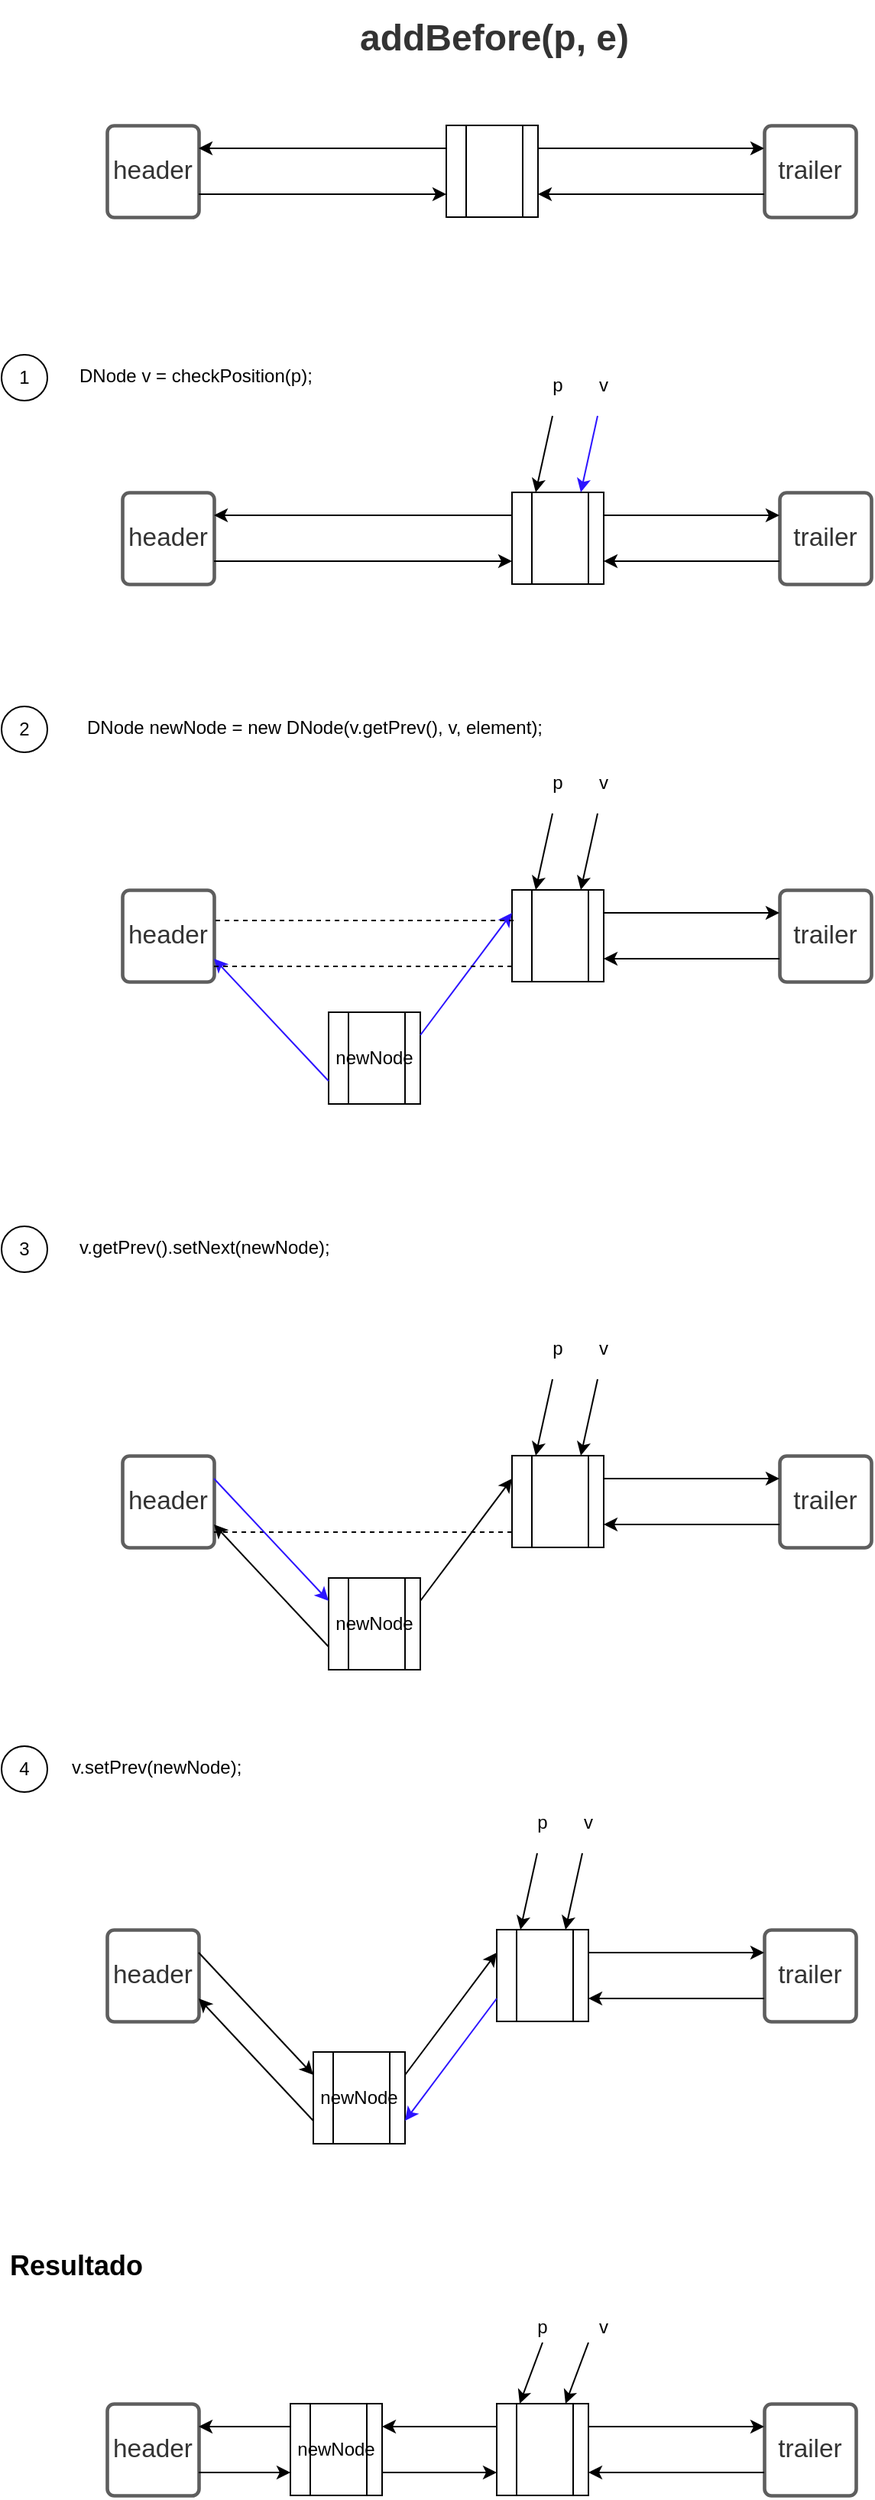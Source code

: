 <mxfile version="14.4.5" type="device"><diagram id="CVX-wCLICZdmVjUqga3J" name="Page-1"><mxGraphModel dx="923" dy="402" grid="1" gridSize="10" guides="1" tooltips="1" connect="1" arrows="1" fold="1" page="1" pageScale="1" pageWidth="827" pageHeight="1169" math="0" shadow="0"><root><mxCell id="0"/><mxCell id="1" parent="0"/><mxCell id="yHzBccCVLQckOh9yCgWu-2" value="" style="rounded=0;whiteSpace=wrap;html=1;" vertex="1" parent="1"><mxGeometry x="420" y="170" width="60" height="60" as="geometry"/></mxCell><UserObject label="header" lucidchartObjectId="ZxVkC_XfsjBX" id="yHzBccCVLQckOh9yCgWu-3"><mxCell style="html=1;overflow=block;blockSpacing=1;whiteSpace=wrap;;whiteSpace=wrap;fontSize=16.7;fontColor=#333333;spacing=3.8;strokeColor=#5e5e5e;strokeOpacity=100;rounded=1;absoluteArcSize=1;arcSize=9;strokeWidth=2.3;" vertex="1" parent="1"><mxGeometry x="198" y="170" width="60" height="60" as="geometry"/></mxCell></UserObject><UserObject label="trailer" lucidchartObjectId="6xVkDWmJamhK" id="yHzBccCVLQckOh9yCgWu-4"><mxCell style="html=1;overflow=block;blockSpacing=1;whiteSpace=wrap;;whiteSpace=wrap;fontSize=16.7;fontColor=#333333;spacing=3.8;strokeColor=#5e5e5e;strokeOpacity=100;rounded=1;absoluteArcSize=1;arcSize=9;strokeWidth=2.3;" vertex="1" parent="1"><mxGeometry x="628" y="170" width="60" height="60" as="geometry"/></mxCell></UserObject><UserObject label="&lt;b&gt;&lt;font style=&quot;font-size: 24px&quot;&gt;addBefore(p, e)&lt;/font&gt;&lt;/b&gt;" lucidchartObjectId="AzVkNdaS50hK" id="yHzBccCVLQckOh9yCgWu-5"><mxCell style="html=1;overflow=block;blockSpacing=1;whiteSpace=wrap;;whiteSpace=wrap;fontSize=16.7;fontColor=#333333;spacing=3.8;strokeOpacity=0;fillOpacity=0;rounded=1;absoluteArcSize=1;arcSize=9;fillColor=#ffffff;strokeWidth=2.3;" vertex="1" parent="1"><mxGeometry x="343" y="90" width="217" height="45" as="geometry"/></mxCell></UserObject><mxCell id="yHzBccCVLQckOh9yCgWu-6" value="" style="endArrow=none;html=1;entryX=0.25;entryY=0;entryDx=0;entryDy=0;exitX=0.25;exitY=1;exitDx=0;exitDy=0;" edge="1" parent="1"><mxGeometry width="50" height="50" relative="1" as="geometry"><mxPoint x="433" y="230" as="sourcePoint"/><mxPoint x="433" y="170" as="targetPoint"/></mxGeometry></mxCell><mxCell id="yHzBccCVLQckOh9yCgWu-7" value="" style="endArrow=classic;html=1;exitX=0;exitY=0.25;exitDx=0;exitDy=0;entryX=1;entryY=0.25;entryDx=0;entryDy=0;" edge="1" parent="1" source="yHzBccCVLQckOh9yCgWu-2" target="yHzBccCVLQckOh9yCgWu-3"><mxGeometry width="50" height="50" relative="1" as="geometry"><mxPoint x="418" y="215" as="sourcePoint"/><mxPoint x="263" y="185" as="targetPoint"/></mxGeometry></mxCell><mxCell id="yHzBccCVLQckOh9yCgWu-8" value="" style="endArrow=classic;html=1;entryX=0;entryY=0.25;entryDx=0;entryDy=0;exitX=1;exitY=0.25;exitDx=0;exitDy=0;" edge="1" parent="1" source="yHzBccCVLQckOh9yCgWu-2" target="yHzBccCVLQckOh9yCgWu-4"><mxGeometry width="50" height="50" relative="1" as="geometry"><mxPoint x="478" y="215" as="sourcePoint"/><mxPoint x="268" y="225" as="targetPoint"/></mxGeometry></mxCell><mxCell id="yHzBccCVLQckOh9yCgWu-9" value="" style="endArrow=none;html=1;entryX=0.25;entryY=0;entryDx=0;entryDy=0;exitX=0.25;exitY=1;exitDx=0;exitDy=0;" edge="1" parent="1"><mxGeometry width="50" height="50" relative="1" as="geometry"><mxPoint x="470" y="230" as="sourcePoint"/><mxPoint x="470" y="170" as="targetPoint"/></mxGeometry></mxCell><mxCell id="yHzBccCVLQckOh9yCgWu-10" value="" style="rounded=0;whiteSpace=wrap;html=1;" vertex="1" parent="1"><mxGeometry x="318" y="1660" width="60" height="60" as="geometry"/></mxCell><mxCell id="yHzBccCVLQckOh9yCgWu-11" value="" style="endArrow=none;html=1;entryX=0.25;entryY=0;entryDx=0;entryDy=0;exitX=0.25;exitY=1;exitDx=0;exitDy=0;" edge="1" parent="1"><mxGeometry width="50" height="50" relative="1" as="geometry"><mxPoint x="331" y="1720" as="sourcePoint"/><mxPoint x="331" y="1660" as="targetPoint"/></mxGeometry></mxCell><mxCell id="yHzBccCVLQckOh9yCgWu-12" value="" style="endArrow=none;html=1;entryX=0.25;entryY=0;entryDx=0;entryDy=0;exitX=0.25;exitY=1;exitDx=0;exitDy=0;" edge="1" parent="1"><mxGeometry width="50" height="50" relative="1" as="geometry"><mxPoint x="368" y="1720" as="sourcePoint"/><mxPoint x="368" y="1660" as="targetPoint"/></mxGeometry></mxCell><mxCell id="yHzBccCVLQckOh9yCgWu-13" value="" style="endArrow=classic;html=1;exitX=1;exitY=0.75;exitDx=0;exitDy=0;entryX=0;entryY=0.75;entryDx=0;entryDy=0;" edge="1" parent="1" source="yHzBccCVLQckOh9yCgWu-3" target="yHzBccCVLQckOh9yCgWu-2"><mxGeometry width="50" height="50" relative="1" as="geometry"><mxPoint x="408" y="300" as="sourcePoint"/><mxPoint x="458" y="250" as="targetPoint"/></mxGeometry></mxCell><mxCell id="yHzBccCVLQckOh9yCgWu-14" value="" style="endArrow=classic;html=1;exitX=0;exitY=0.75;exitDx=0;exitDy=0;entryX=1;entryY=0.75;entryDx=0;entryDy=0;" edge="1" parent="1" source="yHzBccCVLQckOh9yCgWu-4" target="yHzBccCVLQckOh9yCgWu-2"><mxGeometry width="50" height="50" relative="1" as="geometry"><mxPoint x="498" y="270" as="sourcePoint"/><mxPoint x="658" y="270" as="targetPoint"/></mxGeometry></mxCell><mxCell id="yHzBccCVLQckOh9yCgWu-15" value="newNode" style="text;html=1;strokeColor=none;fillColor=none;align=center;verticalAlign=middle;whiteSpace=wrap;rounded=0;" vertex="1" parent="1"><mxGeometry x="328" y="1680" width="40" height="20" as="geometry"/></mxCell><mxCell id="yHzBccCVLQckOh9yCgWu-16" value="" style="rounded=0;whiteSpace=wrap;html=1;" vertex="1" parent="1"><mxGeometry x="453" y="1660" width="60" height="60" as="geometry"/></mxCell><UserObject label="header" lucidchartObjectId="ZxVkC_XfsjBX" id="yHzBccCVLQckOh9yCgWu-17"><mxCell style="html=1;overflow=block;blockSpacing=1;whiteSpace=wrap;;whiteSpace=wrap;fontSize=16.7;fontColor=#333333;spacing=3.8;strokeColor=#5e5e5e;strokeOpacity=100;rounded=1;absoluteArcSize=1;arcSize=9;strokeWidth=2.3;" vertex="1" parent="1"><mxGeometry x="198" y="1660" width="60" height="60" as="geometry"/></mxCell></UserObject><UserObject label="trailer" lucidchartObjectId="6xVkDWmJamhK" id="yHzBccCVLQckOh9yCgWu-18"><mxCell style="html=1;overflow=block;blockSpacing=1;whiteSpace=wrap;;whiteSpace=wrap;fontSize=16.7;fontColor=#333333;spacing=3.8;strokeColor=#5e5e5e;strokeOpacity=100;rounded=1;absoluteArcSize=1;arcSize=9;strokeWidth=2.3;" vertex="1" parent="1"><mxGeometry x="628" y="1660" width="60" height="60" as="geometry"/></mxCell></UserObject><mxCell id="yHzBccCVLQckOh9yCgWu-19" value="" style="endArrow=none;html=1;entryX=0.25;entryY=0;entryDx=0;entryDy=0;exitX=0.25;exitY=1;exitDx=0;exitDy=0;" edge="1" parent="1"><mxGeometry width="50" height="50" relative="1" as="geometry"><mxPoint x="466" y="1720" as="sourcePoint"/><mxPoint x="466" y="1660" as="targetPoint"/></mxGeometry></mxCell><mxCell id="yHzBccCVLQckOh9yCgWu-20" value="" style="endArrow=classic;html=1;exitX=0;exitY=0.25;exitDx=0;exitDy=0;entryX=1;entryY=0.25;entryDx=0;entryDy=0;" edge="1" parent="1" source="yHzBccCVLQckOh9yCgWu-16" target="yHzBccCVLQckOh9yCgWu-10"><mxGeometry width="50" height="50" relative="1" as="geometry"><mxPoint x="418" y="1705" as="sourcePoint"/><mxPoint x="263" y="1675" as="targetPoint"/></mxGeometry></mxCell><mxCell id="yHzBccCVLQckOh9yCgWu-21" value="" style="endArrow=classic;html=1;entryX=0;entryY=0.25;entryDx=0;entryDy=0;exitX=1;exitY=0.25;exitDx=0;exitDy=0;" edge="1" parent="1" source="yHzBccCVLQckOh9yCgWu-16" target="yHzBccCVLQckOh9yCgWu-18"><mxGeometry width="50" height="50" relative="1" as="geometry"><mxPoint x="478" y="1705" as="sourcePoint"/><mxPoint x="268" y="1715" as="targetPoint"/></mxGeometry></mxCell><mxCell id="yHzBccCVLQckOh9yCgWu-22" value="" style="endArrow=none;html=1;entryX=0.25;entryY=0;entryDx=0;entryDy=0;exitX=0.25;exitY=1;exitDx=0;exitDy=0;" edge="1" parent="1"><mxGeometry width="50" height="50" relative="1" as="geometry"><mxPoint x="503" y="1720" as="sourcePoint"/><mxPoint x="503" y="1660" as="targetPoint"/></mxGeometry></mxCell><mxCell id="yHzBccCVLQckOh9yCgWu-23" value="" style="endArrow=classic;html=1;exitX=1;exitY=0.75;exitDx=0;exitDy=0;entryX=0;entryY=0.75;entryDx=0;entryDy=0;" edge="1" parent="1" source="yHzBccCVLQckOh9yCgWu-17" target="yHzBccCVLQckOh9yCgWu-10"><mxGeometry width="50" height="50" relative="1" as="geometry"><mxPoint x="408" y="1790" as="sourcePoint"/><mxPoint x="458" y="1740" as="targetPoint"/></mxGeometry></mxCell><mxCell id="yHzBccCVLQckOh9yCgWu-24" value="" style="endArrow=classic;html=1;exitX=0;exitY=0.75;exitDx=0;exitDy=0;entryX=1;entryY=0.75;entryDx=0;entryDy=0;" edge="1" parent="1" source="yHzBccCVLQckOh9yCgWu-18" target="yHzBccCVLQckOh9yCgWu-16"><mxGeometry width="50" height="50" relative="1" as="geometry"><mxPoint x="498" y="1760" as="sourcePoint"/><mxPoint x="658" y="1760" as="targetPoint"/></mxGeometry></mxCell><mxCell id="yHzBccCVLQckOh9yCgWu-25" value="" style="endArrow=classic;html=1;exitX=0;exitY=0.25;exitDx=0;exitDy=0;entryX=1;entryY=0.25;entryDx=0;entryDy=0;" edge="1" parent="1" source="yHzBccCVLQckOh9yCgWu-10" target="yHzBccCVLQckOh9yCgWu-17"><mxGeometry width="50" height="50" relative="1" as="geometry"><mxPoint x="408" y="1690" as="sourcePoint"/><mxPoint x="458" y="1640" as="targetPoint"/></mxGeometry></mxCell><mxCell id="yHzBccCVLQckOh9yCgWu-26" value="" style="endArrow=classic;html=1;exitX=1;exitY=0.75;exitDx=0;exitDy=0;entryX=0;entryY=0.75;entryDx=0;entryDy=0;" edge="1" parent="1" source="yHzBccCVLQckOh9yCgWu-10" target="yHzBccCVLQckOh9yCgWu-16"><mxGeometry width="50" height="50" relative="1" as="geometry"><mxPoint x="408" y="1690" as="sourcePoint"/><mxPoint x="458" y="1640" as="targetPoint"/></mxGeometry></mxCell><mxCell id="yHzBccCVLQckOh9yCgWu-27" value="" style="endArrow=classic;html=1;entryX=0.5;entryY=0;entryDx=0;entryDy=0;" edge="1" parent="1"><mxGeometry width="50" height="50" relative="1" as="geometry"><mxPoint x="483" y="1620" as="sourcePoint"/><mxPoint x="468" y="1660" as="targetPoint"/></mxGeometry></mxCell><mxCell id="yHzBccCVLQckOh9yCgWu-28" value="p" style="text;html=1;strokeColor=none;fillColor=none;align=center;verticalAlign=middle;whiteSpace=wrap;rounded=0;" vertex="1" parent="1"><mxGeometry x="463" y="1600" width="40" height="20" as="geometry"/></mxCell><mxCell id="yHzBccCVLQckOh9yCgWu-29" value="" style="endArrow=classic;html=1;entryX=0.5;entryY=0;entryDx=0;entryDy=0;" edge="1" parent="1"><mxGeometry width="50" height="50" relative="1" as="geometry"><mxPoint x="513" y="1620" as="sourcePoint"/><mxPoint x="498" y="1660" as="targetPoint"/></mxGeometry></mxCell><mxCell id="yHzBccCVLQckOh9yCgWu-30" value="v" style="text;html=1;strokeColor=none;fillColor=none;align=center;verticalAlign=middle;whiteSpace=wrap;rounded=0;" vertex="1" parent="1"><mxGeometry x="503" y="1600" width="40" height="20" as="geometry"/></mxCell><mxCell id="yHzBccCVLQckOh9yCgWu-31" value="" style="rounded=0;whiteSpace=wrap;html=1;" vertex="1" parent="1"><mxGeometry x="343" y="750" width="60" height="60" as="geometry"/></mxCell><mxCell id="yHzBccCVLQckOh9yCgWu-32" value="" style="endArrow=none;html=1;entryX=0.25;entryY=0;entryDx=0;entryDy=0;exitX=0.25;exitY=1;exitDx=0;exitDy=0;" edge="1" parent="1"><mxGeometry width="50" height="50" relative="1" as="geometry"><mxPoint x="356" y="810" as="sourcePoint"/><mxPoint x="356" y="750" as="targetPoint"/></mxGeometry></mxCell><mxCell id="yHzBccCVLQckOh9yCgWu-33" value="" style="endArrow=none;html=1;entryX=0.25;entryY=0;entryDx=0;entryDy=0;exitX=0.25;exitY=1;exitDx=0;exitDy=0;" edge="1" parent="1"><mxGeometry width="50" height="50" relative="1" as="geometry"><mxPoint x="393" y="810" as="sourcePoint"/><mxPoint x="393" y="750" as="targetPoint"/></mxGeometry></mxCell><mxCell id="yHzBccCVLQckOh9yCgWu-34" value="newNode" style="text;html=1;strokeColor=none;fillColor=none;align=center;verticalAlign=middle;whiteSpace=wrap;rounded=0;" vertex="1" parent="1"><mxGeometry x="353" y="770" width="40" height="20" as="geometry"/></mxCell><mxCell id="yHzBccCVLQckOh9yCgWu-48" value="1" style="ellipse;whiteSpace=wrap;html=1;" vertex="1" parent="1"><mxGeometry x="129" y="320" width="30" height="30" as="geometry"/></mxCell><mxCell id="yHzBccCVLQckOh9yCgWu-49" value="2&lt;span style=&quot;color: rgba(0 , 0 , 0 , 0) ; font-family: monospace ; font-size: 0px&quot;&gt;%3CmxGraphModel%3E%3Croot%3E%3CmxCell%20id%3D%220%22%2F%3E%3CmxCell%20id%3D%221%22%20parent%3D%220%22%2F%3E%3CmxCell%20id%3D%222%22%20value%3D%221%22%20style%3D%22ellipse%3BwhiteSpace%3Dwrap%3Bhtml%3D1%3B%22%20vertex%3D%221%22%20parent%3D%221%22%3E%3CmxGeometry%20x%3D%2270%22%20y%3D%22250%22%20width%3D%2230%22%20height%3D%2230%22%20as%3D%22geometry%22%2F%3E%3C%2FmxCell%3E%3C%2Froot%3E%3C%2FmxGraphModel%3E&lt;/span&gt;" style="ellipse;whiteSpace=wrap;html=1;" vertex="1" parent="1"><mxGeometry x="129" y="550" width="30" height="30" as="geometry"/></mxCell><mxCell id="yHzBccCVLQckOh9yCgWu-50" value="3" style="ellipse;whiteSpace=wrap;html=1;" vertex="1" parent="1"><mxGeometry x="129" y="890" width="30" height="30" as="geometry"/></mxCell><mxCell id="yHzBccCVLQckOh9yCgWu-52" value="DNode&lt;E&gt; v = checkPosition(p);" style="text;whiteSpace=wrap;html=1;" vertex="1" parent="1"><mxGeometry x="177.5" y="320" width="180" height="30" as="geometry"/></mxCell><mxCell id="yHzBccCVLQckOh9yCgWu-53" value="" style="rounded=0;whiteSpace=wrap;html=1;" vertex="1" parent="1"><mxGeometry x="463" y="410" width="60" height="60" as="geometry"/></mxCell><UserObject label="header" lucidchartObjectId="ZxVkC_XfsjBX" id="yHzBccCVLQckOh9yCgWu-54"><mxCell style="html=1;overflow=block;blockSpacing=1;whiteSpace=wrap;;whiteSpace=wrap;fontSize=16.7;fontColor=#333333;spacing=3.8;strokeColor=#5e5e5e;strokeOpacity=100;rounded=1;absoluteArcSize=1;arcSize=9;strokeWidth=2.3;" vertex="1" parent="1"><mxGeometry x="208" y="410" width="60" height="60" as="geometry"/></mxCell></UserObject><UserObject label="trailer" lucidchartObjectId="6xVkDWmJamhK" id="yHzBccCVLQckOh9yCgWu-55"><mxCell style="html=1;overflow=block;blockSpacing=1;whiteSpace=wrap;;whiteSpace=wrap;fontSize=16.7;fontColor=#333333;spacing=3.8;strokeColor=#5e5e5e;strokeOpacity=100;rounded=1;absoluteArcSize=1;arcSize=9;strokeWidth=2.3;" vertex="1" parent="1"><mxGeometry x="638" y="410" width="60" height="60" as="geometry"/></mxCell></UserObject><mxCell id="yHzBccCVLQckOh9yCgWu-56" value="" style="endArrow=none;html=1;entryX=0.25;entryY=0;entryDx=0;entryDy=0;exitX=0.25;exitY=1;exitDx=0;exitDy=0;" edge="1" parent="1"><mxGeometry width="50" height="50" relative="1" as="geometry"><mxPoint x="476" y="470" as="sourcePoint"/><mxPoint x="476" y="410" as="targetPoint"/></mxGeometry></mxCell><mxCell id="yHzBccCVLQckOh9yCgWu-57" value="" style="endArrow=classic;html=1;exitX=0;exitY=0.25;exitDx=0;exitDy=0;entryX=1;entryY=0.25;entryDx=0;entryDy=0;" edge="1" parent="1" source="yHzBccCVLQckOh9yCgWu-53" target="yHzBccCVLQckOh9yCgWu-54"><mxGeometry width="50" height="50" relative="1" as="geometry"><mxPoint x="428" y="455" as="sourcePoint"/><mxPoint x="273" y="425" as="targetPoint"/></mxGeometry></mxCell><mxCell id="yHzBccCVLQckOh9yCgWu-58" value="" style="endArrow=classic;html=1;entryX=0;entryY=0.25;entryDx=0;entryDy=0;exitX=1;exitY=0.25;exitDx=0;exitDy=0;" edge="1" parent="1" source="yHzBccCVLQckOh9yCgWu-53" target="yHzBccCVLQckOh9yCgWu-55"><mxGeometry width="50" height="50" relative="1" as="geometry"><mxPoint x="488" y="455" as="sourcePoint"/><mxPoint x="278" y="465" as="targetPoint"/></mxGeometry></mxCell><mxCell id="yHzBccCVLQckOh9yCgWu-59" value="" style="endArrow=none;html=1;entryX=0.25;entryY=0;entryDx=0;entryDy=0;exitX=0.25;exitY=1;exitDx=0;exitDy=0;" edge="1" parent="1"><mxGeometry width="50" height="50" relative="1" as="geometry"><mxPoint x="513" y="470" as="sourcePoint"/><mxPoint x="513" y="410" as="targetPoint"/></mxGeometry></mxCell><mxCell id="yHzBccCVLQckOh9yCgWu-60" value="" style="endArrow=classic;html=1;exitX=1;exitY=0.75;exitDx=0;exitDy=0;entryX=0;entryY=0.75;entryDx=0;entryDy=0;" edge="1" parent="1" source="yHzBccCVLQckOh9yCgWu-54" target="yHzBccCVLQckOh9yCgWu-53"><mxGeometry width="50" height="50" relative="1" as="geometry"><mxPoint x="418" y="540" as="sourcePoint"/><mxPoint x="468" y="490" as="targetPoint"/></mxGeometry></mxCell><mxCell id="yHzBccCVLQckOh9yCgWu-61" value="" style="endArrow=classic;html=1;exitX=0;exitY=0.75;exitDx=0;exitDy=0;entryX=1;entryY=0.75;entryDx=0;entryDy=0;" edge="1" parent="1" source="yHzBccCVLQckOh9yCgWu-55" target="yHzBccCVLQckOh9yCgWu-53"><mxGeometry width="50" height="50" relative="1" as="geometry"><mxPoint x="508" y="510" as="sourcePoint"/><mxPoint x="668" y="510" as="targetPoint"/></mxGeometry></mxCell><mxCell id="yHzBccCVLQckOh9yCgWu-62" value="" style="endArrow=classic;html=1;entryX=0.75;entryY=0;entryDx=0;entryDy=0;strokeColor=#2C14FF;" edge="1" parent="1" target="yHzBccCVLQckOh9yCgWu-53"><mxGeometry width="50" height="50" relative="1" as="geometry"><mxPoint x="519" y="360" as="sourcePoint"/><mxPoint x="469" y="390" as="targetPoint"/></mxGeometry></mxCell><mxCell id="yHzBccCVLQckOh9yCgWu-63" value="v" style="text;html=1;strokeColor=#FFFFFF;fillColor=none;align=center;verticalAlign=middle;whiteSpace=wrap;rounded=0;" vertex="1" parent="1"><mxGeometry x="502.5" y="330" width="40" height="20" as="geometry"/></mxCell><mxCell id="yHzBccCVLQckOh9yCgWu-64" value="" style="endArrow=classic;html=1;entryX=0.75;entryY=0;entryDx=0;entryDy=0;" edge="1" parent="1"><mxGeometry width="50" height="50" relative="1" as="geometry"><mxPoint x="489.5" y="360" as="sourcePoint"/><mxPoint x="478.5" y="410" as="targetPoint"/></mxGeometry></mxCell><mxCell id="yHzBccCVLQckOh9yCgWu-65" value="p" style="text;html=1;strokeColor=none;fillColor=none;align=center;verticalAlign=middle;whiteSpace=wrap;rounded=0;" vertex="1" parent="1"><mxGeometry x="473" y="330" width="40" height="20" as="geometry"/></mxCell><mxCell id="yHzBccCVLQckOh9yCgWu-66" value="DNode&lt;E&gt; newNode = new DNode&lt;E&gt;(v.getPrev(), v, element);" style="text;whiteSpace=wrap;html=1;" vertex="1" parent="1"><mxGeometry x="182.5" y="550" width="320" height="30" as="geometry"/></mxCell><mxCell id="yHzBccCVLQckOh9yCgWu-67" value="" style="rounded=0;whiteSpace=wrap;html=1;" vertex="1" parent="1"><mxGeometry x="463" y="670" width="60" height="60" as="geometry"/></mxCell><UserObject label="header" lucidchartObjectId="ZxVkC_XfsjBX" id="yHzBccCVLQckOh9yCgWu-68"><mxCell style="html=1;overflow=block;blockSpacing=1;whiteSpace=wrap;;whiteSpace=wrap;fontSize=16.7;fontColor=#333333;spacing=3.8;strokeColor=#5e5e5e;strokeOpacity=100;rounded=1;absoluteArcSize=1;arcSize=9;strokeWidth=2.3;" vertex="1" parent="1"><mxGeometry x="208" y="670" width="60" height="60" as="geometry"/></mxCell></UserObject><UserObject label="trailer" lucidchartObjectId="6xVkDWmJamhK" id="yHzBccCVLQckOh9yCgWu-69"><mxCell style="html=1;overflow=block;blockSpacing=1;whiteSpace=wrap;;whiteSpace=wrap;fontSize=16.7;fontColor=#333333;spacing=3.8;strokeColor=#5e5e5e;strokeOpacity=100;rounded=1;absoluteArcSize=1;arcSize=9;strokeWidth=2.3;" vertex="1" parent="1"><mxGeometry x="638" y="670" width="60" height="60" as="geometry"/></mxCell></UserObject><mxCell id="yHzBccCVLQckOh9yCgWu-70" value="" style="endArrow=none;html=1;entryX=0.25;entryY=0;entryDx=0;entryDy=0;exitX=0.25;exitY=1;exitDx=0;exitDy=0;" edge="1" parent="1"><mxGeometry width="50" height="50" relative="1" as="geometry"><mxPoint x="476" y="730" as="sourcePoint"/><mxPoint x="476" y="670" as="targetPoint"/></mxGeometry></mxCell><mxCell id="yHzBccCVLQckOh9yCgWu-71" value="" style="endArrow=classic;html=1;exitX=1;exitY=0.25;exitDx=0;exitDy=0;entryX=0;entryY=0.25;entryDx=0;entryDy=0;strokeColor=#2C14FF;" edge="1" parent="1" source="yHzBccCVLQckOh9yCgWu-31" target="yHzBccCVLQckOh9yCgWu-67"><mxGeometry width="50" height="50" relative="1" as="geometry"><mxPoint x="428" y="715" as="sourcePoint"/><mxPoint x="273" y="685" as="targetPoint"/></mxGeometry></mxCell><mxCell id="yHzBccCVLQckOh9yCgWu-72" value="" style="endArrow=classic;html=1;entryX=0;entryY=0.25;entryDx=0;entryDy=0;exitX=1;exitY=0.25;exitDx=0;exitDy=0;" edge="1" parent="1" source="yHzBccCVLQckOh9yCgWu-67" target="yHzBccCVLQckOh9yCgWu-69"><mxGeometry width="50" height="50" relative="1" as="geometry"><mxPoint x="488" y="715" as="sourcePoint"/><mxPoint x="278" y="725" as="targetPoint"/></mxGeometry></mxCell><mxCell id="yHzBccCVLQckOh9yCgWu-73" value="" style="endArrow=none;html=1;entryX=0.25;entryY=0;entryDx=0;entryDy=0;exitX=0.25;exitY=1;exitDx=0;exitDy=0;" edge="1" parent="1"><mxGeometry width="50" height="50" relative="1" as="geometry"><mxPoint x="513" y="730" as="sourcePoint"/><mxPoint x="513" y="670" as="targetPoint"/></mxGeometry></mxCell><mxCell id="yHzBccCVLQckOh9yCgWu-74" value="" style="endArrow=classic;html=1;exitX=0;exitY=0.75;exitDx=0;exitDy=0;entryX=1;entryY=0.75;entryDx=0;entryDy=0;strokeColor=#2C14FF;" edge="1" parent="1" source="yHzBccCVLQckOh9yCgWu-31" target="yHzBccCVLQckOh9yCgWu-68"><mxGeometry width="50" height="50" relative="1" as="geometry"><mxPoint x="418" y="800" as="sourcePoint"/><mxPoint x="468" y="750" as="targetPoint"/></mxGeometry></mxCell><mxCell id="yHzBccCVLQckOh9yCgWu-75" value="" style="endArrow=classic;html=1;exitX=0;exitY=0.75;exitDx=0;exitDy=0;entryX=1;entryY=0.75;entryDx=0;entryDy=0;" edge="1" parent="1" source="yHzBccCVLQckOh9yCgWu-69" target="yHzBccCVLQckOh9yCgWu-67"><mxGeometry width="50" height="50" relative="1" as="geometry"><mxPoint x="508" y="770" as="sourcePoint"/><mxPoint x="668" y="770" as="targetPoint"/></mxGeometry></mxCell><mxCell id="yHzBccCVLQckOh9yCgWu-76" value="" style="endArrow=classic;html=1;entryX=0.75;entryY=0;entryDx=0;entryDy=0;strokeColor=#000000;" edge="1" parent="1" target="yHzBccCVLQckOh9yCgWu-67"><mxGeometry width="50" height="50" relative="1" as="geometry"><mxPoint x="519" y="620" as="sourcePoint"/><mxPoint x="469" y="650" as="targetPoint"/></mxGeometry></mxCell><mxCell id="yHzBccCVLQckOh9yCgWu-77" value="v" style="text;html=1;strokeColor=#FFFFFF;fillColor=none;align=center;verticalAlign=middle;whiteSpace=wrap;rounded=0;" vertex="1" parent="1"><mxGeometry x="502.5" y="590" width="40" height="20" as="geometry"/></mxCell><mxCell id="yHzBccCVLQckOh9yCgWu-78" value="" style="endArrow=classic;html=1;entryX=0.75;entryY=0;entryDx=0;entryDy=0;" edge="1" parent="1"><mxGeometry width="50" height="50" relative="1" as="geometry"><mxPoint x="489.5" y="620" as="sourcePoint"/><mxPoint x="478.5" y="670" as="targetPoint"/></mxGeometry></mxCell><mxCell id="yHzBccCVLQckOh9yCgWu-79" value="p" style="text;html=1;strokeColor=none;fillColor=none;align=center;verticalAlign=middle;whiteSpace=wrap;rounded=0;" vertex="1" parent="1"><mxGeometry x="473" y="590" width="40" height="20" as="geometry"/></mxCell><mxCell id="yHzBccCVLQckOh9yCgWu-80" value="" style="endArrow=none;dashed=1;html=1;entryX=0.025;entryY=0.833;entryDx=0;entryDy=0;entryPerimeter=0;" edge="1" parent="1"><mxGeometry width="50" height="50" relative="1" as="geometry"><mxPoint x="269" y="690" as="sourcePoint"/><mxPoint x="464.5" y="690" as="targetPoint"/></mxGeometry></mxCell><mxCell id="yHzBccCVLQckOh9yCgWu-81" value="" style="endArrow=none;dashed=1;html=1;entryX=0.025;entryY=0.833;entryDx=0;entryDy=0;entryPerimeter=0;" edge="1" parent="1"><mxGeometry width="50" height="50" relative="1" as="geometry"><mxPoint x="268" y="720" as="sourcePoint"/><mxPoint x="463.5" y="720" as="targetPoint"/></mxGeometry></mxCell><mxCell id="yHzBccCVLQckOh9yCgWu-82" value="v.getPrev().setNext(newNode);" style="text;whiteSpace=wrap;html=1;" vertex="1" parent="1"><mxGeometry x="177.5" y="890" width="190" height="30" as="geometry"/></mxCell><mxCell id="yHzBccCVLQckOh9yCgWu-83" value="" style="rounded=0;whiteSpace=wrap;html=1;" vertex="1" parent="1"><mxGeometry x="343" y="1120" width="60" height="60" as="geometry"/></mxCell><mxCell id="yHzBccCVLQckOh9yCgWu-84" value="" style="endArrow=none;html=1;entryX=0.25;entryY=0;entryDx=0;entryDy=0;exitX=0.25;exitY=1;exitDx=0;exitDy=0;" edge="1" parent="1"><mxGeometry width="50" height="50" relative="1" as="geometry"><mxPoint x="356" y="1180" as="sourcePoint"/><mxPoint x="356" y="1120" as="targetPoint"/></mxGeometry></mxCell><mxCell id="yHzBccCVLQckOh9yCgWu-85" value="" style="endArrow=none;html=1;entryX=0.25;entryY=0;entryDx=0;entryDy=0;exitX=0.25;exitY=1;exitDx=0;exitDy=0;" edge="1" parent="1"><mxGeometry width="50" height="50" relative="1" as="geometry"><mxPoint x="393" y="1180" as="sourcePoint"/><mxPoint x="393" y="1120" as="targetPoint"/></mxGeometry></mxCell><mxCell id="yHzBccCVLQckOh9yCgWu-86" value="newNode" style="text;html=1;strokeColor=none;fillColor=none;align=center;verticalAlign=middle;whiteSpace=wrap;rounded=0;" vertex="1" parent="1"><mxGeometry x="353" y="1140" width="40" height="20" as="geometry"/></mxCell><mxCell id="yHzBccCVLQckOh9yCgWu-87" value="" style="rounded=0;whiteSpace=wrap;html=1;" vertex="1" parent="1"><mxGeometry x="463" y="1040" width="60" height="60" as="geometry"/></mxCell><UserObject label="header" lucidchartObjectId="ZxVkC_XfsjBX" id="yHzBccCVLQckOh9yCgWu-88"><mxCell style="html=1;overflow=block;blockSpacing=1;whiteSpace=wrap;;whiteSpace=wrap;fontSize=16.7;fontColor=#333333;spacing=3.8;strokeColor=#5e5e5e;strokeOpacity=100;rounded=1;absoluteArcSize=1;arcSize=9;strokeWidth=2.3;" vertex="1" parent="1"><mxGeometry x="208" y="1040" width="60" height="60" as="geometry"/></mxCell></UserObject><UserObject label="trailer" lucidchartObjectId="6xVkDWmJamhK" id="yHzBccCVLQckOh9yCgWu-89"><mxCell style="html=1;overflow=block;blockSpacing=1;whiteSpace=wrap;;whiteSpace=wrap;fontSize=16.7;fontColor=#333333;spacing=3.8;strokeColor=#5e5e5e;strokeOpacity=100;rounded=1;absoluteArcSize=1;arcSize=9;strokeWidth=2.3;" vertex="1" parent="1"><mxGeometry x="638" y="1040" width="60" height="60" as="geometry"/></mxCell></UserObject><mxCell id="yHzBccCVLQckOh9yCgWu-90" value="" style="endArrow=none;html=1;entryX=0.25;entryY=0;entryDx=0;entryDy=0;exitX=0.25;exitY=1;exitDx=0;exitDy=0;" edge="1" parent="1"><mxGeometry width="50" height="50" relative="1" as="geometry"><mxPoint x="476" y="1100" as="sourcePoint"/><mxPoint x="476" y="1040" as="targetPoint"/></mxGeometry></mxCell><mxCell id="yHzBccCVLQckOh9yCgWu-91" value="" style="endArrow=classic;html=1;exitX=1;exitY=0.25;exitDx=0;exitDy=0;entryX=0;entryY=0.25;entryDx=0;entryDy=0;strokeColor=#000000;" edge="1" parent="1" source="yHzBccCVLQckOh9yCgWu-83" target="yHzBccCVLQckOh9yCgWu-87"><mxGeometry width="50" height="50" relative="1" as="geometry"><mxPoint x="428" y="1085" as="sourcePoint"/><mxPoint x="273" y="1055" as="targetPoint"/></mxGeometry></mxCell><mxCell id="yHzBccCVLQckOh9yCgWu-92" value="" style="endArrow=classic;html=1;entryX=0;entryY=0.25;entryDx=0;entryDy=0;exitX=1;exitY=0.25;exitDx=0;exitDy=0;" edge="1" parent="1" source="yHzBccCVLQckOh9yCgWu-87" target="yHzBccCVLQckOh9yCgWu-89"><mxGeometry width="50" height="50" relative="1" as="geometry"><mxPoint x="488" y="1085" as="sourcePoint"/><mxPoint x="278" y="1095" as="targetPoint"/></mxGeometry></mxCell><mxCell id="yHzBccCVLQckOh9yCgWu-93" value="" style="endArrow=none;html=1;entryX=0.25;entryY=0;entryDx=0;entryDy=0;exitX=0.25;exitY=1;exitDx=0;exitDy=0;" edge="1" parent="1"><mxGeometry width="50" height="50" relative="1" as="geometry"><mxPoint x="513" y="1100" as="sourcePoint"/><mxPoint x="513" y="1040" as="targetPoint"/></mxGeometry></mxCell><mxCell id="yHzBccCVLQckOh9yCgWu-94" value="" style="endArrow=classic;html=1;exitX=0;exitY=0.75;exitDx=0;exitDy=0;entryX=1;entryY=0.75;entryDx=0;entryDy=0;strokeColor=#000000;" edge="1" parent="1" source="yHzBccCVLQckOh9yCgWu-83" target="yHzBccCVLQckOh9yCgWu-88"><mxGeometry width="50" height="50" relative="1" as="geometry"><mxPoint x="418" y="1170" as="sourcePoint"/><mxPoint x="468" y="1120" as="targetPoint"/></mxGeometry></mxCell><mxCell id="yHzBccCVLQckOh9yCgWu-95" value="" style="endArrow=classic;html=1;exitX=0;exitY=0.75;exitDx=0;exitDy=0;entryX=1;entryY=0.75;entryDx=0;entryDy=0;" edge="1" parent="1" source="yHzBccCVLQckOh9yCgWu-89" target="yHzBccCVLQckOh9yCgWu-87"><mxGeometry width="50" height="50" relative="1" as="geometry"><mxPoint x="508" y="1140" as="sourcePoint"/><mxPoint x="668" y="1140" as="targetPoint"/></mxGeometry></mxCell><mxCell id="yHzBccCVLQckOh9yCgWu-96" value="" style="endArrow=classic;html=1;entryX=0.75;entryY=0;entryDx=0;entryDy=0;strokeColor=#000000;" edge="1" parent="1" target="yHzBccCVLQckOh9yCgWu-87"><mxGeometry width="50" height="50" relative="1" as="geometry"><mxPoint x="519" y="990" as="sourcePoint"/><mxPoint x="469" y="1020" as="targetPoint"/></mxGeometry></mxCell><mxCell id="yHzBccCVLQckOh9yCgWu-97" value="v" style="text;html=1;strokeColor=#FFFFFF;fillColor=none;align=center;verticalAlign=middle;whiteSpace=wrap;rounded=0;" vertex="1" parent="1"><mxGeometry x="502.5" y="960" width="40" height="20" as="geometry"/></mxCell><mxCell id="yHzBccCVLQckOh9yCgWu-98" value="" style="endArrow=classic;html=1;entryX=0.75;entryY=0;entryDx=0;entryDy=0;" edge="1" parent="1"><mxGeometry width="50" height="50" relative="1" as="geometry"><mxPoint x="489.5" y="990" as="sourcePoint"/><mxPoint x="478.5" y="1040" as="targetPoint"/></mxGeometry></mxCell><mxCell id="yHzBccCVLQckOh9yCgWu-99" value="p" style="text;html=1;strokeColor=none;fillColor=none;align=center;verticalAlign=middle;whiteSpace=wrap;rounded=0;" vertex="1" parent="1"><mxGeometry x="473" y="960" width="40" height="20" as="geometry"/></mxCell><mxCell id="yHzBccCVLQckOh9yCgWu-101" value="" style="endArrow=none;dashed=1;html=1;entryX=0.025;entryY=0.833;entryDx=0;entryDy=0;entryPerimeter=0;" edge="1" parent="1"><mxGeometry width="50" height="50" relative="1" as="geometry"><mxPoint x="268" y="1090" as="sourcePoint"/><mxPoint x="463.5" y="1090" as="targetPoint"/></mxGeometry></mxCell><mxCell id="yHzBccCVLQckOh9yCgWu-102" value="" style="endArrow=classic;html=1;strokeColor=#2C14FF;exitX=1;exitY=0.25;exitDx=0;exitDy=0;entryX=0;entryY=0.25;entryDx=0;entryDy=0;" edge="1" parent="1" source="yHzBccCVLQckOh9yCgWu-88" target="yHzBccCVLQckOh9yCgWu-83"><mxGeometry width="50" height="50" relative="1" as="geometry"><mxPoint x="499" y="1020" as="sourcePoint"/><mxPoint x="549" y="970" as="targetPoint"/></mxGeometry></mxCell><mxCell id="yHzBccCVLQckOh9yCgWu-103" value="4" style="ellipse;whiteSpace=wrap;html=1;" vertex="1" parent="1"><mxGeometry x="129" y="1230" width="30" height="30" as="geometry"/></mxCell><mxCell id="yHzBccCVLQckOh9yCgWu-104" value="v.setPrev(newNode);" style="text;whiteSpace=wrap;html=1;" vertex="1" parent="1"><mxGeometry x="172.5" y="1230" width="190" height="30" as="geometry"/></mxCell><mxCell id="yHzBccCVLQckOh9yCgWu-105" value="" style="rounded=0;whiteSpace=wrap;html=1;" vertex="1" parent="1"><mxGeometry x="333" y="1430" width="60" height="60" as="geometry"/></mxCell><mxCell id="yHzBccCVLQckOh9yCgWu-106" value="" style="endArrow=none;html=1;entryX=0.25;entryY=0;entryDx=0;entryDy=0;exitX=0.25;exitY=1;exitDx=0;exitDy=0;" edge="1" parent="1"><mxGeometry width="50" height="50" relative="1" as="geometry"><mxPoint x="346" y="1490" as="sourcePoint"/><mxPoint x="346" y="1430" as="targetPoint"/></mxGeometry></mxCell><mxCell id="yHzBccCVLQckOh9yCgWu-107" value="" style="endArrow=none;html=1;entryX=0.25;entryY=0;entryDx=0;entryDy=0;exitX=0.25;exitY=1;exitDx=0;exitDy=0;" edge="1" parent="1"><mxGeometry width="50" height="50" relative="1" as="geometry"><mxPoint x="383" y="1490" as="sourcePoint"/><mxPoint x="383" y="1430" as="targetPoint"/></mxGeometry></mxCell><mxCell id="yHzBccCVLQckOh9yCgWu-108" value="newNode" style="text;html=1;strokeColor=none;fillColor=none;align=center;verticalAlign=middle;whiteSpace=wrap;rounded=0;" vertex="1" parent="1"><mxGeometry x="343" y="1450" width="40" height="20" as="geometry"/></mxCell><mxCell id="yHzBccCVLQckOh9yCgWu-109" value="" style="rounded=0;whiteSpace=wrap;html=1;" vertex="1" parent="1"><mxGeometry x="453" y="1350" width="60" height="60" as="geometry"/></mxCell><UserObject label="header" lucidchartObjectId="ZxVkC_XfsjBX" id="yHzBccCVLQckOh9yCgWu-110"><mxCell style="html=1;overflow=block;blockSpacing=1;whiteSpace=wrap;;whiteSpace=wrap;fontSize=16.7;fontColor=#333333;spacing=3.8;strokeColor=#5e5e5e;strokeOpacity=100;rounded=1;absoluteArcSize=1;arcSize=9;strokeWidth=2.3;" vertex="1" parent="1"><mxGeometry x="198" y="1350" width="60" height="60" as="geometry"/></mxCell></UserObject><UserObject label="trailer" lucidchartObjectId="6xVkDWmJamhK" id="yHzBccCVLQckOh9yCgWu-111"><mxCell style="html=1;overflow=block;blockSpacing=1;whiteSpace=wrap;;whiteSpace=wrap;fontSize=16.7;fontColor=#333333;spacing=3.8;strokeColor=#5e5e5e;strokeOpacity=100;rounded=1;absoluteArcSize=1;arcSize=9;strokeWidth=2.3;" vertex="1" parent="1"><mxGeometry x="628" y="1350" width="60" height="60" as="geometry"/></mxCell></UserObject><mxCell id="yHzBccCVLQckOh9yCgWu-112" value="" style="endArrow=none;html=1;entryX=0.25;entryY=0;entryDx=0;entryDy=0;exitX=0.25;exitY=1;exitDx=0;exitDy=0;" edge="1" parent="1"><mxGeometry width="50" height="50" relative="1" as="geometry"><mxPoint x="466" y="1410" as="sourcePoint"/><mxPoint x="466" y="1350" as="targetPoint"/></mxGeometry></mxCell><mxCell id="yHzBccCVLQckOh9yCgWu-113" value="" style="endArrow=classic;html=1;exitX=1;exitY=0.25;exitDx=0;exitDy=0;entryX=0;entryY=0.25;entryDx=0;entryDy=0;strokeColor=#000000;" edge="1" parent="1" source="yHzBccCVLQckOh9yCgWu-105" target="yHzBccCVLQckOh9yCgWu-109"><mxGeometry width="50" height="50" relative="1" as="geometry"><mxPoint x="418" y="1395" as="sourcePoint"/><mxPoint x="263" y="1365" as="targetPoint"/></mxGeometry></mxCell><mxCell id="yHzBccCVLQckOh9yCgWu-114" value="" style="endArrow=classic;html=1;entryX=0;entryY=0.25;entryDx=0;entryDy=0;exitX=1;exitY=0.25;exitDx=0;exitDy=0;" edge="1" parent="1" source="yHzBccCVLQckOh9yCgWu-109" target="yHzBccCVLQckOh9yCgWu-111"><mxGeometry width="50" height="50" relative="1" as="geometry"><mxPoint x="478" y="1395" as="sourcePoint"/><mxPoint x="268" y="1405" as="targetPoint"/></mxGeometry></mxCell><mxCell id="yHzBccCVLQckOh9yCgWu-115" value="" style="endArrow=none;html=1;entryX=0.25;entryY=0;entryDx=0;entryDy=0;exitX=0.25;exitY=1;exitDx=0;exitDy=0;" edge="1" parent="1"><mxGeometry width="50" height="50" relative="1" as="geometry"><mxPoint x="503" y="1410" as="sourcePoint"/><mxPoint x="503" y="1350" as="targetPoint"/></mxGeometry></mxCell><mxCell id="yHzBccCVLQckOh9yCgWu-116" value="" style="endArrow=classic;html=1;exitX=0;exitY=0.75;exitDx=0;exitDy=0;entryX=1;entryY=0.75;entryDx=0;entryDy=0;strokeColor=#000000;" edge="1" parent="1" source="yHzBccCVLQckOh9yCgWu-105" target="yHzBccCVLQckOh9yCgWu-110"><mxGeometry width="50" height="50" relative="1" as="geometry"><mxPoint x="408" y="1480" as="sourcePoint"/><mxPoint x="458" y="1430" as="targetPoint"/></mxGeometry></mxCell><mxCell id="yHzBccCVLQckOh9yCgWu-117" value="" style="endArrow=classic;html=1;exitX=0;exitY=0.75;exitDx=0;exitDy=0;entryX=1;entryY=0.75;entryDx=0;entryDy=0;" edge="1" parent="1" source="yHzBccCVLQckOh9yCgWu-111" target="yHzBccCVLQckOh9yCgWu-109"><mxGeometry width="50" height="50" relative="1" as="geometry"><mxPoint x="498" y="1450" as="sourcePoint"/><mxPoint x="658" y="1450" as="targetPoint"/></mxGeometry></mxCell><mxCell id="yHzBccCVLQckOh9yCgWu-118" value="" style="endArrow=classic;html=1;entryX=0.75;entryY=0;entryDx=0;entryDy=0;strokeColor=#000000;" edge="1" parent="1" target="yHzBccCVLQckOh9yCgWu-109"><mxGeometry width="50" height="50" relative="1" as="geometry"><mxPoint x="509" y="1300" as="sourcePoint"/><mxPoint x="459" y="1330" as="targetPoint"/></mxGeometry></mxCell><mxCell id="yHzBccCVLQckOh9yCgWu-119" value="v" style="text;html=1;strokeColor=#FFFFFF;fillColor=none;align=center;verticalAlign=middle;whiteSpace=wrap;rounded=0;" vertex="1" parent="1"><mxGeometry x="492.5" y="1270" width="40" height="20" as="geometry"/></mxCell><mxCell id="yHzBccCVLQckOh9yCgWu-120" value="" style="endArrow=classic;html=1;entryX=0.75;entryY=0;entryDx=0;entryDy=0;" edge="1" parent="1"><mxGeometry width="50" height="50" relative="1" as="geometry"><mxPoint x="479.5" y="1300" as="sourcePoint"/><mxPoint x="468.5" y="1350" as="targetPoint"/></mxGeometry></mxCell><mxCell id="yHzBccCVLQckOh9yCgWu-121" value="p" style="text;html=1;strokeColor=none;fillColor=none;align=center;verticalAlign=middle;whiteSpace=wrap;rounded=0;" vertex="1" parent="1"><mxGeometry x="463" y="1270" width="40" height="20" as="geometry"/></mxCell><mxCell id="yHzBccCVLQckOh9yCgWu-123" value="" style="endArrow=classic;html=1;strokeColor=#000000;exitX=1;exitY=0.25;exitDx=0;exitDy=0;entryX=0;entryY=0.25;entryDx=0;entryDy=0;" edge="1" parent="1" source="yHzBccCVLQckOh9yCgWu-110" target="yHzBccCVLQckOh9yCgWu-105"><mxGeometry width="50" height="50" relative="1" as="geometry"><mxPoint x="489" y="1330" as="sourcePoint"/><mxPoint x="539" y="1280" as="targetPoint"/></mxGeometry></mxCell><mxCell id="yHzBccCVLQckOh9yCgWu-125" value="" style="endArrow=classic;html=1;strokeColor=#2C14FF;exitX=0;exitY=0.75;exitDx=0;exitDy=0;entryX=1;entryY=0.75;entryDx=0;entryDy=0;" edge="1" parent="1" source="yHzBccCVLQckOh9yCgWu-109" target="yHzBccCVLQckOh9yCgWu-105"><mxGeometry width="50" height="50" relative="1" as="geometry"><mxPoint x="268" y="1375" as="sourcePoint"/><mxPoint x="343" y="1455" as="targetPoint"/></mxGeometry></mxCell><mxCell id="yHzBccCVLQckOh9yCgWu-126" value="&lt;b&gt;&lt;font style=&quot;font-size: 18px&quot;&gt;Resultado&lt;/font&gt;&lt;/b&gt;" style="text;html=1;strokeColor=none;fillColor=none;align=center;verticalAlign=middle;whiteSpace=wrap;rounded=0;" vertex="1" parent="1"><mxGeometry x="158" y="1560" width="40" height="20" as="geometry"/></mxCell></root></mxGraphModel></diagram></mxfile>